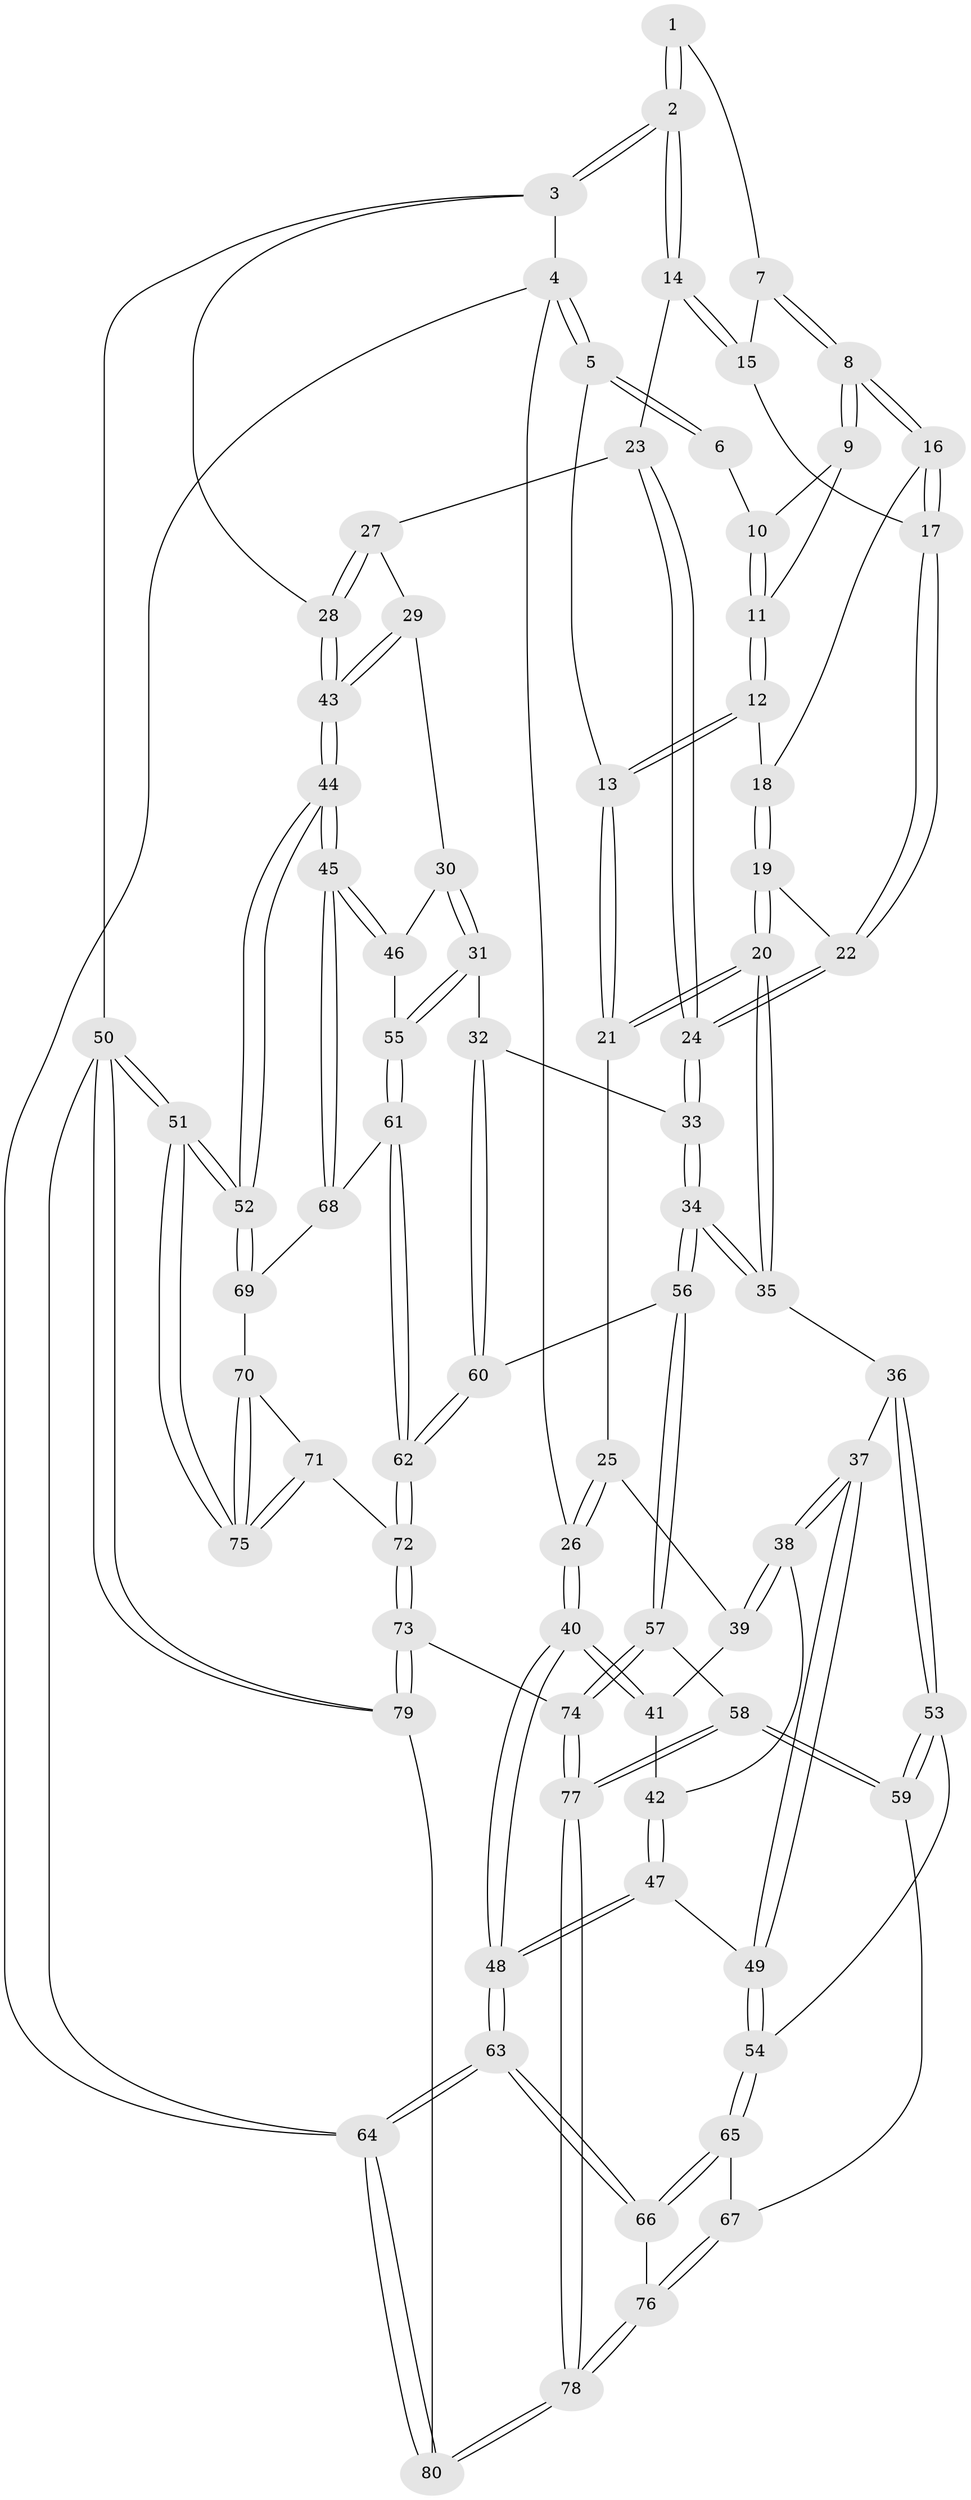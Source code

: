 // coarse degree distribution, {3: 0.16666666666666666, 5: 0.4166666666666667, 4: 0.3541666666666667, 6: 0.0625}
// Generated by graph-tools (version 1.1) at 2025/52/02/27/25 19:52:41]
// undirected, 80 vertices, 197 edges
graph export_dot {
graph [start="1"]
  node [color=gray90,style=filled];
  1 [pos="+0.7433843240472214+0"];
  2 [pos="+1+0"];
  3 [pos="+1+0"];
  4 [pos="+0+0"];
  5 [pos="+0+0"];
  6 [pos="+0.38757505483118243+0"];
  7 [pos="+0.7074378437073421+0"];
  8 [pos="+0.5114475340609445+0.14598684087715041"];
  9 [pos="+0.4994085788910073+0.13268431032284078"];
  10 [pos="+0.3935505583837383+0"];
  11 [pos="+0.3382690302880722+0.1582772973544793"];
  12 [pos="+0.3377143383887619+0.1591047279572545"];
  13 [pos="+0.21203946077634994+0.2506148901045846"];
  14 [pos="+0.7375427727123037+0.239933814249471"];
  15 [pos="+0.7045225186740002+0.11938444734335896"];
  16 [pos="+0.5127685571523966+0.14975602358229018"];
  17 [pos="+0.5147155794935782+0.15281066348738"];
  18 [pos="+0.4095630277717953+0.20427097813096037"];
  19 [pos="+0.42114196191225484+0.332550486988948"];
  20 [pos="+0.3190395663069568+0.3853072947963622"];
  21 [pos="+0.2107938711779851+0.27321806781046293"];
  22 [pos="+0.5572445844416594+0.2964871123826997"];
  23 [pos="+0.7384396050266002+0.2752526500433776"];
  24 [pos="+0.6688882384776617+0.3491572354596368"];
  25 [pos="+0.11393283967613939+0.3168472942645459"];
  26 [pos="+0+0.3530708852211658"];
  27 [pos="+0.8326283311883075+0.27451533190288807"];
  28 [pos="+1+0.0783669734338089"];
  29 [pos="+0.9368426940521378+0.42675015483539464"];
  30 [pos="+0.9307948212951219+0.43252961142669966"];
  31 [pos="+0.7208645464410213+0.48409608355501155"];
  32 [pos="+0.7005696164796588+0.4654644533556865"];
  33 [pos="+0.677182604474006+0.43674555652008346"];
  34 [pos="+0.4035759744020131+0.5974024697280479"];
  35 [pos="+0.3237583390430582+0.4643424961164998"];
  36 [pos="+0.2176661258317191+0.5061073923635435"];
  37 [pos="+0.19601064009839822+0.5037330938144702"];
  38 [pos="+0.1465779684512177+0.4908461249523058"];
  39 [pos="+0.11144223592498174+0.4125916237802348"];
  40 [pos="+0+0.5209953453545367"];
  41 [pos="+0.08601473751962561+0.4602564704694143"];
  42 [pos="+0.10750599906669149+0.5029700699669951"];
  43 [pos="+1+0.3691821437766268"];
  44 [pos="+1+0.6689778063592308"];
  45 [pos="+1+0.6483760053448768"];
  46 [pos="+0.9241700150894179+0.553139376118963"];
  47 [pos="+0.01683506209893132+0.5987292863064344"];
  48 [pos="+0+0.5331708148412434"];
  49 [pos="+0.03050516860535571+0.6075347690660812"];
  50 [pos="+1+1"];
  51 [pos="+1+1"];
  52 [pos="+1+0.8249484531438359"];
  53 [pos="+0.13345707143569602+0.6401822280755357"];
  54 [pos="+0.03957025500359827+0.6145192963071741"];
  55 [pos="+0.7776046301650047+0.5951511810138639"];
  56 [pos="+0.4031315868263505+0.614857427986267"];
  57 [pos="+0.3751983095760492+0.683344205367173"];
  58 [pos="+0.2972029969572817+0.7344203586621163"];
  59 [pos="+0.22542449191286681+0.7244931620074005"];
  60 [pos="+0.5869918210169526+0.6729852008091468"];
  61 [pos="+0.7803215707623985+0.6594751174393173"];
  62 [pos="+0.6715085100578927+0.7405841780448947"];
  63 [pos="+0+1"];
  64 [pos="+0+1"];
  65 [pos="+0.052310464410819345+0.7637536194554531"];
  66 [pos="+0+0.895895949788372"];
  67 [pos="+0.13785313298757151+0.7819003602521977"];
  68 [pos="+0.7804307110771601+0.6595612718667471"];
  69 [pos="+0.8084730530187062+0.6980343459734208"];
  70 [pos="+0.8367915753180474+0.7839373147632744"];
  71 [pos="+0.7541753788330975+0.8539718908117581"];
  72 [pos="+0.6408608245301548+0.8373283872944011"];
  73 [pos="+0.5839904911698542+0.9030875048658329"];
  74 [pos="+0.4949900739118382+0.8287386272421141"];
  75 [pos="+1+1"];
  76 [pos="+0.11540985709674235+0.8697209875512956"];
  77 [pos="+0.27137000591722943+0.9689496902885366"];
  78 [pos="+0.2572116315215395+1"];
  79 [pos="+0.5819621080584966+1"];
  80 [pos="+0.2671659665115274+1"];
  1 -- 2;
  1 -- 2;
  1 -- 7;
  2 -- 3;
  2 -- 3;
  2 -- 14;
  2 -- 14;
  3 -- 4;
  3 -- 28;
  3 -- 50;
  4 -- 5;
  4 -- 5;
  4 -- 26;
  4 -- 64;
  5 -- 6;
  5 -- 6;
  5 -- 13;
  6 -- 10;
  7 -- 8;
  7 -- 8;
  7 -- 15;
  8 -- 9;
  8 -- 9;
  8 -- 16;
  8 -- 16;
  9 -- 10;
  9 -- 11;
  10 -- 11;
  10 -- 11;
  11 -- 12;
  11 -- 12;
  12 -- 13;
  12 -- 13;
  12 -- 18;
  13 -- 21;
  13 -- 21;
  14 -- 15;
  14 -- 15;
  14 -- 23;
  15 -- 17;
  16 -- 17;
  16 -- 17;
  16 -- 18;
  17 -- 22;
  17 -- 22;
  18 -- 19;
  18 -- 19;
  19 -- 20;
  19 -- 20;
  19 -- 22;
  20 -- 21;
  20 -- 21;
  20 -- 35;
  20 -- 35;
  21 -- 25;
  22 -- 24;
  22 -- 24;
  23 -- 24;
  23 -- 24;
  23 -- 27;
  24 -- 33;
  24 -- 33;
  25 -- 26;
  25 -- 26;
  25 -- 39;
  26 -- 40;
  26 -- 40;
  27 -- 28;
  27 -- 28;
  27 -- 29;
  28 -- 43;
  28 -- 43;
  29 -- 30;
  29 -- 43;
  29 -- 43;
  30 -- 31;
  30 -- 31;
  30 -- 46;
  31 -- 32;
  31 -- 55;
  31 -- 55;
  32 -- 33;
  32 -- 60;
  32 -- 60;
  33 -- 34;
  33 -- 34;
  34 -- 35;
  34 -- 35;
  34 -- 56;
  34 -- 56;
  35 -- 36;
  36 -- 37;
  36 -- 53;
  36 -- 53;
  37 -- 38;
  37 -- 38;
  37 -- 49;
  37 -- 49;
  38 -- 39;
  38 -- 39;
  38 -- 42;
  39 -- 41;
  40 -- 41;
  40 -- 41;
  40 -- 48;
  40 -- 48;
  41 -- 42;
  42 -- 47;
  42 -- 47;
  43 -- 44;
  43 -- 44;
  44 -- 45;
  44 -- 45;
  44 -- 52;
  44 -- 52;
  45 -- 46;
  45 -- 46;
  45 -- 68;
  45 -- 68;
  46 -- 55;
  47 -- 48;
  47 -- 48;
  47 -- 49;
  48 -- 63;
  48 -- 63;
  49 -- 54;
  49 -- 54;
  50 -- 51;
  50 -- 51;
  50 -- 79;
  50 -- 79;
  50 -- 64;
  51 -- 52;
  51 -- 52;
  51 -- 75;
  51 -- 75;
  52 -- 69;
  52 -- 69;
  53 -- 54;
  53 -- 59;
  53 -- 59;
  54 -- 65;
  54 -- 65;
  55 -- 61;
  55 -- 61;
  56 -- 57;
  56 -- 57;
  56 -- 60;
  57 -- 58;
  57 -- 74;
  57 -- 74;
  58 -- 59;
  58 -- 59;
  58 -- 77;
  58 -- 77;
  59 -- 67;
  60 -- 62;
  60 -- 62;
  61 -- 62;
  61 -- 62;
  61 -- 68;
  62 -- 72;
  62 -- 72;
  63 -- 64;
  63 -- 64;
  63 -- 66;
  63 -- 66;
  64 -- 80;
  64 -- 80;
  65 -- 66;
  65 -- 66;
  65 -- 67;
  66 -- 76;
  67 -- 76;
  67 -- 76;
  68 -- 69;
  69 -- 70;
  70 -- 71;
  70 -- 75;
  70 -- 75;
  71 -- 72;
  71 -- 75;
  71 -- 75;
  72 -- 73;
  72 -- 73;
  73 -- 74;
  73 -- 79;
  73 -- 79;
  74 -- 77;
  74 -- 77;
  76 -- 78;
  76 -- 78;
  77 -- 78;
  77 -- 78;
  78 -- 80;
  78 -- 80;
  79 -- 80;
}
